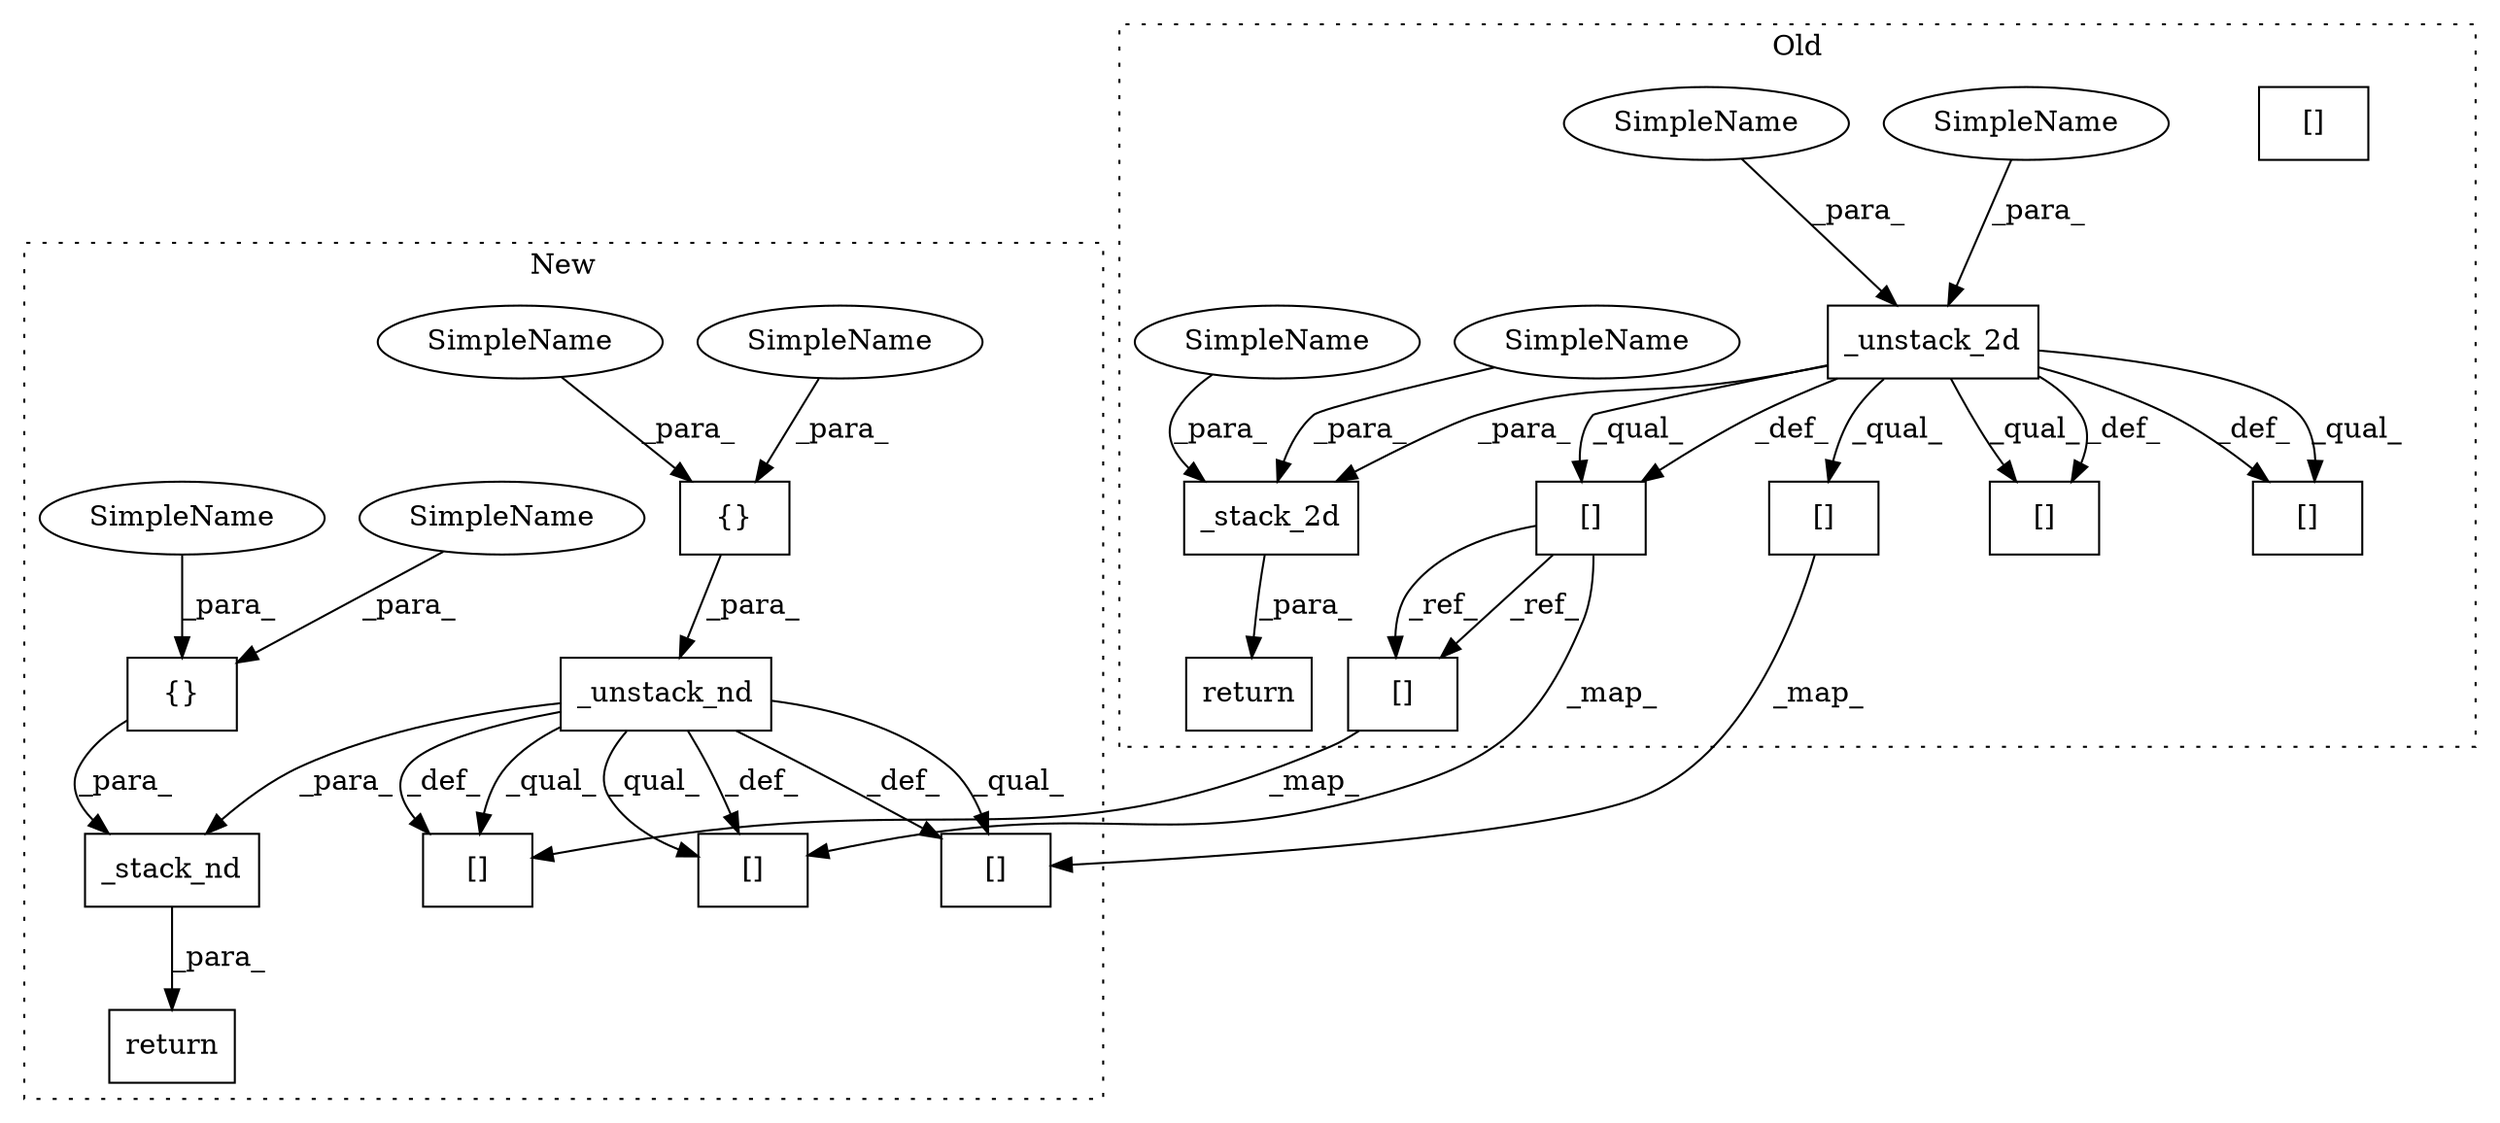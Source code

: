 digraph G {
subgraph cluster0 {
1 [label="_stack_2d" a="32" s="23588,23621" l="10,1" shape="box"];
5 [label="_unstack_2d" a="32" s="22776,22812" l="12,1" shape="box"];
7 [label="[]" a="2" s="23414,23443" l="10,1" shape="box"];
10 [label="[]" a="2" s="23175,23186" l="10,1" shape="box"];
11 [label="[]" a="2" s="23175,23186" l="10,1" shape="box"];
13 [label="[]" a="2" s="23496,23524" l="27,1" shape="box"];
15 [label="return" a="41" s="23581" l="7" shape="box"];
16 [label="[]" a="2" s="23496,23524" l="27,1" shape="box"];
17 [label="[]" a="2" s="23496,23524" l="27,1" shape="box"];
18 [label="SimpleName" a="42" s="22804" l="8" shape="ellipse"];
19 [label="SimpleName" a="42" s="23613" l="8" shape="ellipse"];
20 [label="SimpleName" a="42" s="23605" l="7" shape="ellipse"];
21 [label="SimpleName" a="42" s="22796" l="7" shape="ellipse"];
label = "Old";
style="dotted";
}
subgraph cluster1 {
2 [label="_stack_nd" a="32" s="23703,23747" l="10,1" shape="box"];
3 [label="{}" a="4" s="22909,22926" l="1,1" shape="box"];
4 [label="{}" a="4" s="23729,23746" l="1,1" shape="box"];
6 [label="[]" a="2" s="23529,23558" l="10,1" shape="box"];
8 [label="_unstack_nd" a="32" s="22880,22927" l="12,1" shape="box"];
9 [label="[]" a="2" s="23290,23301" l="10,1" shape="box"];
12 [label="[]" a="2" s="23611,23639" l="27,1" shape="box"];
14 [label="return" a="41" s="23696" l="7" shape="box"];
22 [label="SimpleName" a="42" s="22910" l="7" shape="ellipse"];
23 [label="SimpleName" a="42" s="23730" l="7" shape="ellipse"];
24 [label="SimpleName" a="42" s="22918" l="8" shape="ellipse"];
25 [label="SimpleName" a="42" s="23738" l="8" shape="ellipse"];
label = "New";
style="dotted";
}
1 -> 15 [label="_para_"];
2 -> 14 [label="_para_"];
3 -> 8 [label="_para_"];
4 -> 2 [label="_para_"];
5 -> 16 [label="_qual_"];
5 -> 7 [label="_qual_"];
5 -> 10 [label="_qual_"];
5 -> 11 [label="_def_"];
5 -> 1 [label="_para_"];
5 -> 7 [label="_def_"];
5 -> 16 [label="_def_"];
5 -> 11 [label="_qual_"];
7 -> 17 [label="_ref_"];
7 -> 17 [label="_ref_"];
7 -> 6 [label="_map_"];
8 -> 6 [label="_def_"];
8 -> 12 [label="_qual_"];
8 -> 6 [label="_qual_"];
8 -> 9 [label="_def_"];
8 -> 2 [label="_para_"];
8 -> 9 [label="_qual_"];
8 -> 12 [label="_def_"];
10 -> 9 [label="_map_"];
17 -> 12 [label="_map_"];
18 -> 5 [label="_para_"];
19 -> 1 [label="_para_"];
20 -> 1 [label="_para_"];
21 -> 5 [label="_para_"];
22 -> 3 [label="_para_"];
23 -> 4 [label="_para_"];
24 -> 3 [label="_para_"];
25 -> 4 [label="_para_"];
}
